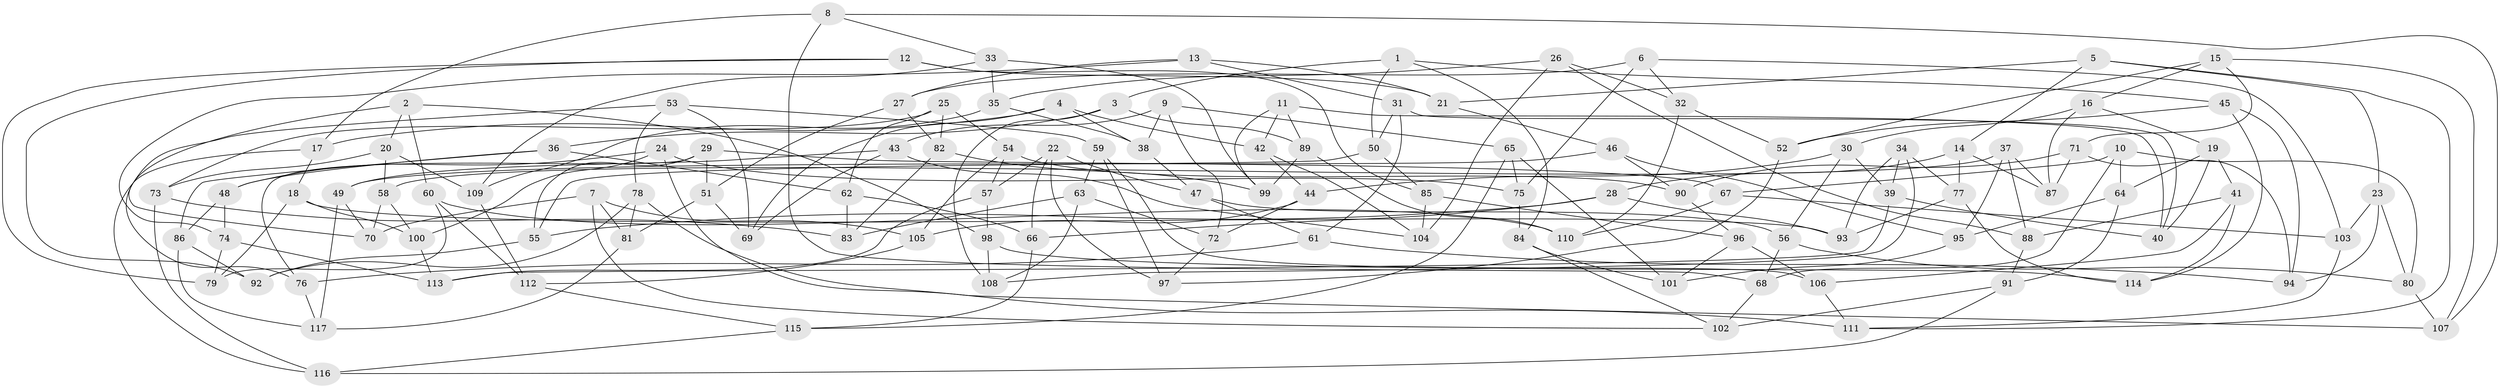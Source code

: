 // coarse degree distribution, {6: 0.5797101449275363, 4: 0.30434782608695654, 5: 0.11594202898550725}
// Generated by graph-tools (version 1.1) at 2025/52/02/27/25 19:52:31]
// undirected, 117 vertices, 234 edges
graph export_dot {
graph [start="1"]
  node [color=gray90,style=filled];
  1;
  2;
  3;
  4;
  5;
  6;
  7;
  8;
  9;
  10;
  11;
  12;
  13;
  14;
  15;
  16;
  17;
  18;
  19;
  20;
  21;
  22;
  23;
  24;
  25;
  26;
  27;
  28;
  29;
  30;
  31;
  32;
  33;
  34;
  35;
  36;
  37;
  38;
  39;
  40;
  41;
  42;
  43;
  44;
  45;
  46;
  47;
  48;
  49;
  50;
  51;
  52;
  53;
  54;
  55;
  56;
  57;
  58;
  59;
  60;
  61;
  62;
  63;
  64;
  65;
  66;
  67;
  68;
  69;
  70;
  71;
  72;
  73;
  74;
  75;
  76;
  77;
  78;
  79;
  80;
  81;
  82;
  83;
  84;
  85;
  86;
  87;
  88;
  89;
  90;
  91;
  92;
  93;
  94;
  95;
  96;
  97;
  98;
  99;
  100;
  101;
  102;
  103;
  104;
  105;
  106;
  107;
  108;
  109;
  110;
  111;
  112;
  113;
  114;
  115;
  116;
  117;
  1 -- 45;
  1 -- 50;
  1 -- 3;
  1 -- 84;
  2 -- 98;
  2 -- 20;
  2 -- 60;
  2 -- 70;
  3 -- 89;
  3 -- 108;
  3 -- 36;
  4 -- 38;
  4 -- 69;
  4 -- 17;
  4 -- 42;
  5 -- 23;
  5 -- 111;
  5 -- 14;
  5 -- 21;
  6 -- 32;
  6 -- 103;
  6 -- 75;
  6 -- 27;
  7 -- 81;
  7 -- 70;
  7 -- 105;
  7 -- 102;
  8 -- 17;
  8 -- 33;
  8 -- 68;
  8 -- 107;
  9 -- 43;
  9 -- 38;
  9 -- 72;
  9 -- 65;
  10 -- 67;
  10 -- 68;
  10 -- 64;
  10 -- 80;
  11 -- 89;
  11 -- 42;
  11 -- 99;
  11 -- 40;
  12 -- 92;
  12 -- 79;
  12 -- 85;
  12 -- 21;
  13 -- 31;
  13 -- 21;
  13 -- 27;
  13 -- 74;
  14 -- 28;
  14 -- 87;
  14 -- 77;
  15 -- 16;
  15 -- 71;
  15 -- 52;
  15 -- 107;
  16 -- 30;
  16 -- 87;
  16 -- 19;
  17 -- 18;
  17 -- 116;
  18 -- 93;
  18 -- 100;
  18 -- 79;
  19 -- 64;
  19 -- 40;
  19 -- 41;
  20 -- 109;
  20 -- 58;
  20 -- 73;
  21 -- 46;
  22 -- 97;
  22 -- 66;
  22 -- 57;
  22 -- 47;
  23 -- 80;
  23 -- 103;
  23 -- 94;
  24 -- 111;
  24 -- 100;
  24 -- 48;
  24 -- 75;
  25 -- 62;
  25 -- 73;
  25 -- 82;
  25 -- 54;
  26 -- 35;
  26 -- 88;
  26 -- 32;
  26 -- 104;
  27 -- 82;
  27 -- 51;
  28 -- 93;
  28 -- 55;
  28 -- 66;
  29 -- 51;
  29 -- 55;
  29 -- 76;
  29 -- 67;
  30 -- 56;
  30 -- 39;
  30 -- 44;
  31 -- 61;
  31 -- 50;
  31 -- 40;
  32 -- 110;
  32 -- 52;
  33 -- 35;
  33 -- 109;
  33 -- 99;
  34 -- 93;
  34 -- 39;
  34 -- 108;
  34 -- 77;
  35 -- 38;
  35 -- 109;
  36 -- 62;
  36 -- 86;
  36 -- 48;
  37 -- 88;
  37 -- 95;
  37 -- 58;
  37 -- 87;
  38 -- 47;
  39 -- 40;
  39 -- 113;
  41 -- 106;
  41 -- 88;
  41 -- 114;
  42 -- 104;
  42 -- 44;
  43 -- 104;
  43 -- 49;
  43 -- 69;
  44 -- 72;
  44 -- 105;
  45 -- 52;
  45 -- 94;
  45 -- 114;
  46 -- 90;
  46 -- 95;
  46 -- 49;
  47 -- 56;
  47 -- 61;
  48 -- 74;
  48 -- 86;
  49 -- 70;
  49 -- 117;
  50 -- 55;
  50 -- 85;
  51 -- 81;
  51 -- 69;
  52 -- 97;
  53 -- 78;
  53 -- 76;
  53 -- 59;
  53 -- 69;
  54 -- 57;
  54 -- 105;
  54 -- 90;
  55 -- 92;
  56 -- 80;
  56 -- 68;
  57 -- 98;
  57 -- 113;
  58 -- 70;
  58 -- 100;
  59 -- 106;
  59 -- 97;
  59 -- 63;
  60 -- 79;
  60 -- 112;
  60 -- 110;
  61 -- 94;
  61 -- 76;
  62 -- 66;
  62 -- 83;
  63 -- 83;
  63 -- 108;
  63 -- 72;
  64 -- 95;
  64 -- 91;
  65 -- 115;
  65 -- 101;
  65 -- 75;
  66 -- 115;
  67 -- 110;
  67 -- 103;
  68 -- 102;
  71 -- 87;
  71 -- 90;
  71 -- 94;
  72 -- 97;
  73 -- 83;
  73 -- 116;
  74 -- 113;
  74 -- 79;
  75 -- 84;
  76 -- 117;
  77 -- 93;
  77 -- 114;
  78 -- 107;
  78 -- 81;
  78 -- 92;
  80 -- 107;
  81 -- 117;
  82 -- 99;
  82 -- 83;
  84 -- 101;
  84 -- 102;
  85 -- 104;
  85 -- 96;
  86 -- 117;
  86 -- 92;
  88 -- 91;
  89 -- 99;
  89 -- 110;
  90 -- 96;
  91 -- 102;
  91 -- 116;
  95 -- 101;
  96 -- 106;
  96 -- 101;
  98 -- 108;
  98 -- 114;
  100 -- 113;
  103 -- 111;
  105 -- 112;
  106 -- 111;
  109 -- 112;
  112 -- 115;
  115 -- 116;
}
